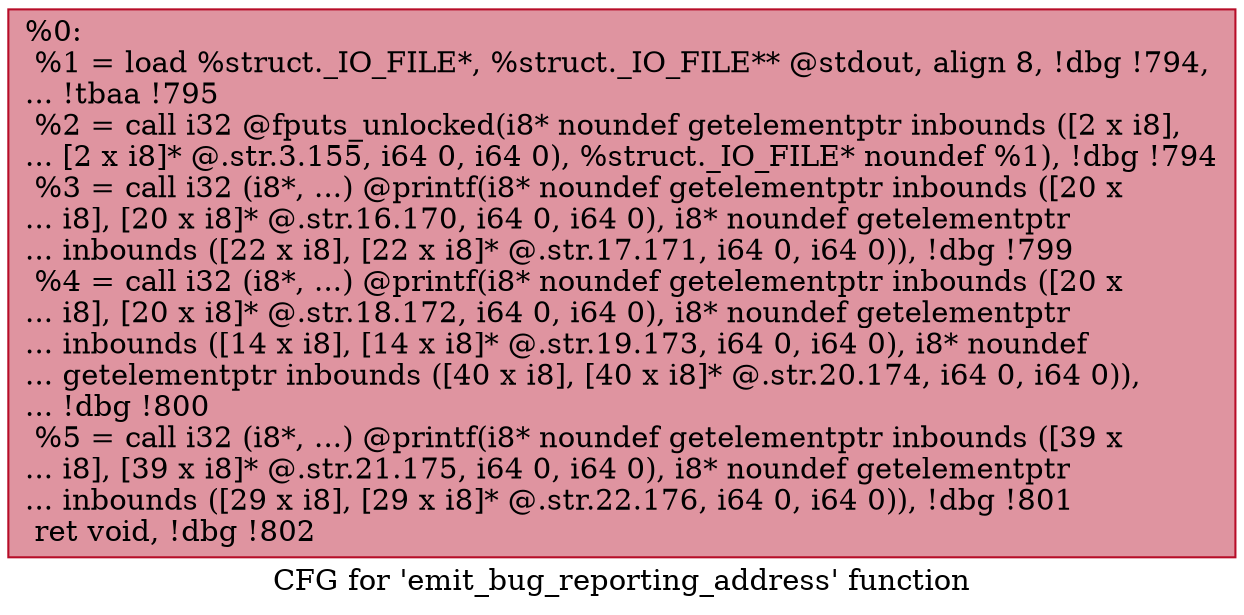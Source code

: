 digraph "CFG for 'emit_bug_reporting_address' function" {
	label="CFG for 'emit_bug_reporting_address' function";

	Node0xf88e10 [shape=record,color="#b70d28ff", style=filled, fillcolor="#b70d2870",label="{%0:\l  %1 = load %struct._IO_FILE*, %struct._IO_FILE** @stdout, align 8, !dbg !794,\l... !tbaa !795\l  %2 = call i32 @fputs_unlocked(i8* noundef getelementptr inbounds ([2 x i8],\l... [2 x i8]* @.str.3.155, i64 0, i64 0), %struct._IO_FILE* noundef %1), !dbg !794\l  %3 = call i32 (i8*, ...) @printf(i8* noundef getelementptr inbounds ([20 x\l... i8], [20 x i8]* @.str.16.170, i64 0, i64 0), i8* noundef getelementptr\l... inbounds ([22 x i8], [22 x i8]* @.str.17.171, i64 0, i64 0)), !dbg !799\l  %4 = call i32 (i8*, ...) @printf(i8* noundef getelementptr inbounds ([20 x\l... i8], [20 x i8]* @.str.18.172, i64 0, i64 0), i8* noundef getelementptr\l... inbounds ([14 x i8], [14 x i8]* @.str.19.173, i64 0, i64 0), i8* noundef\l... getelementptr inbounds ([40 x i8], [40 x i8]* @.str.20.174, i64 0, i64 0)),\l... !dbg !800\l  %5 = call i32 (i8*, ...) @printf(i8* noundef getelementptr inbounds ([39 x\l... i8], [39 x i8]* @.str.21.175, i64 0, i64 0), i8* noundef getelementptr\l... inbounds ([29 x i8], [29 x i8]* @.str.22.176, i64 0, i64 0)), !dbg !801\l  ret void, !dbg !802\l}"];
}
